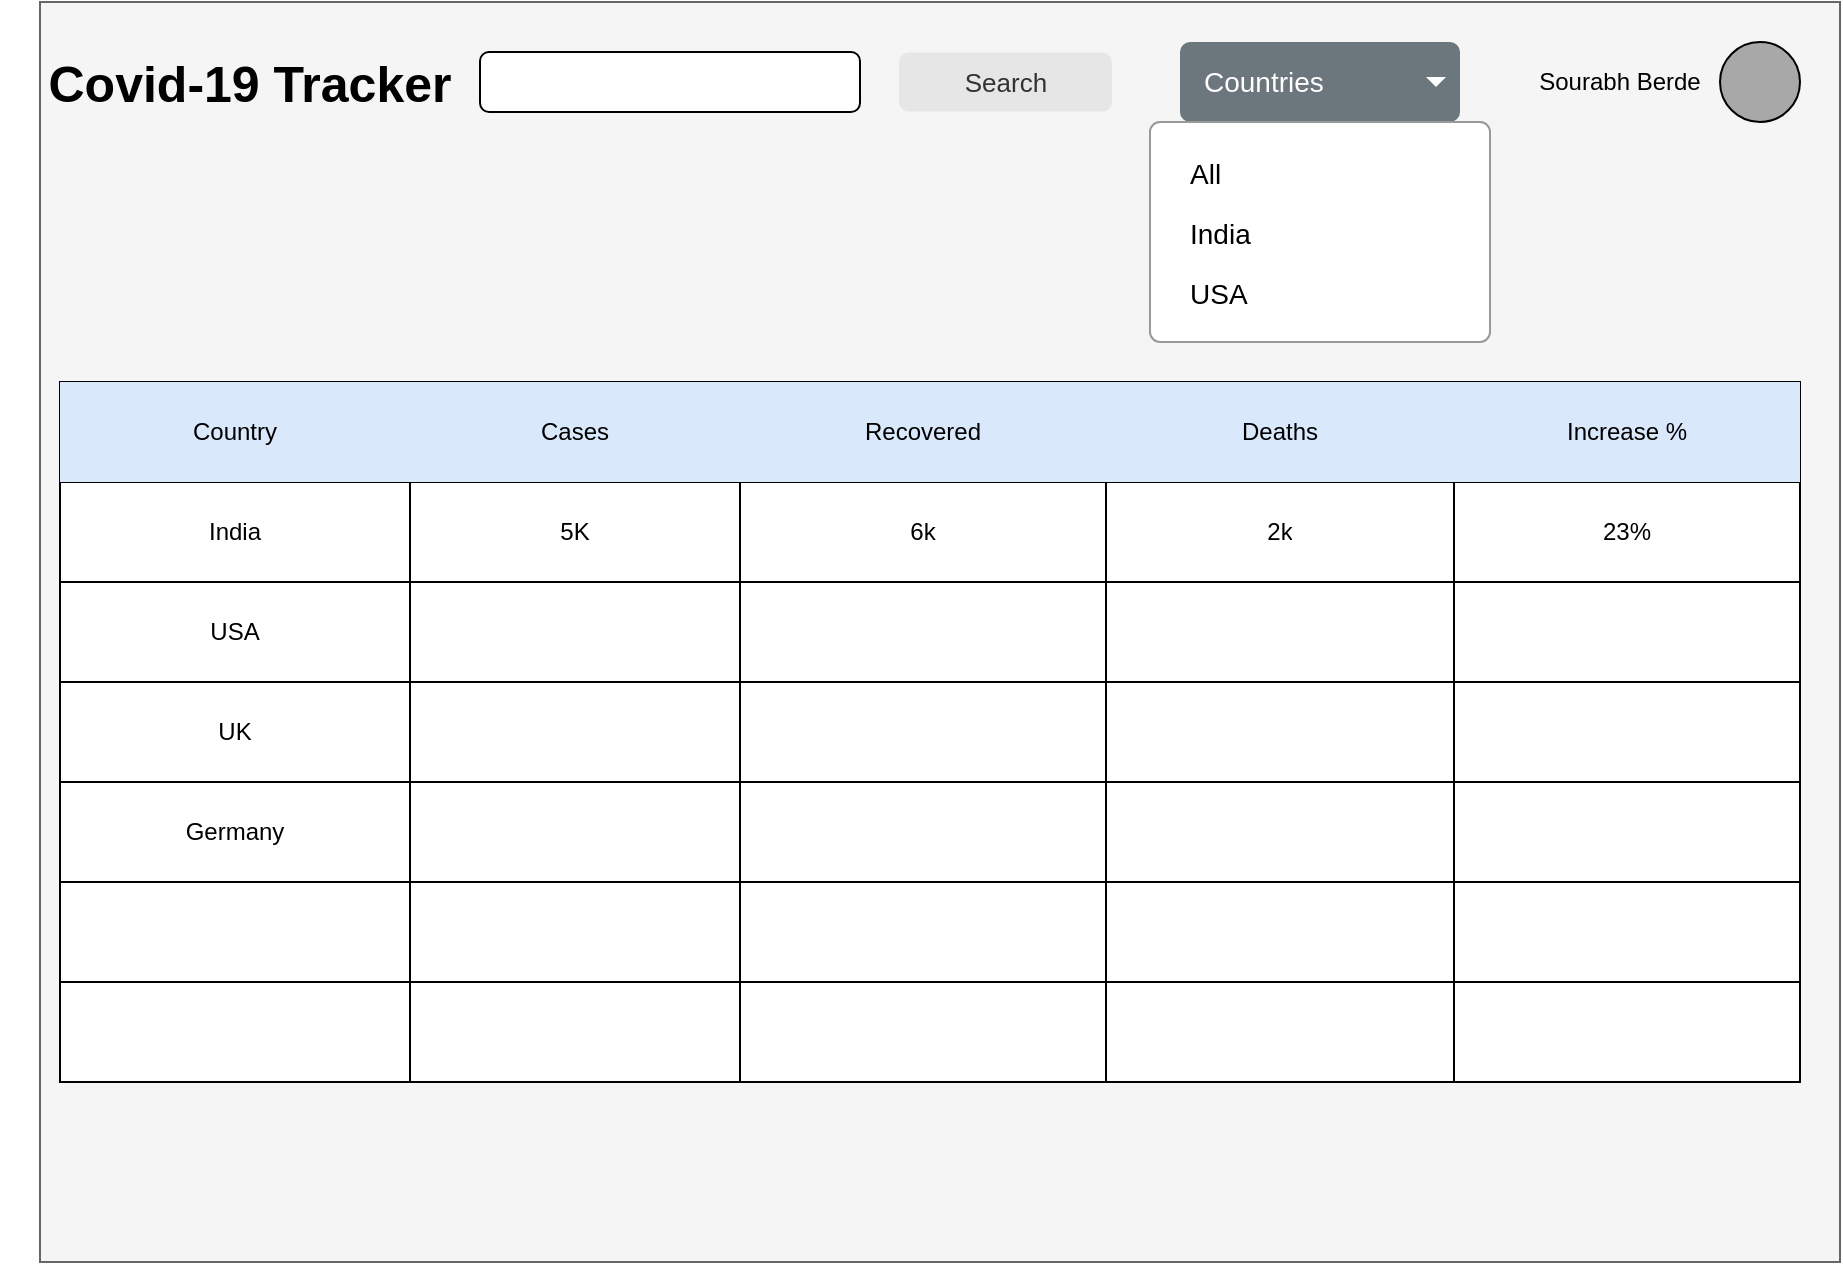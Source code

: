 <mxfile version="13.6.2" type="device" pages="3"><diagram id="V2j-hDDsA-efiLTFJ-yu" name="Dashboard"><mxGraphModel dx="946" dy="680" grid="1" gridSize="10" guides="1" tooltips="1" connect="1" arrows="1" fold="1" page="1" pageScale="1" pageWidth="1169" pageHeight="827" math="0" shadow="0"><root><mxCell id="0"/><mxCell id="1" parent="0"/><mxCell id="FG7imLgaSprFdRJNCmNO-2" value="" style="rounded=0;whiteSpace=wrap;html=1;fillColor=#f5f5f5;strokeColor=#666666;fontColor=#333333;" parent="1" vertex="1"><mxGeometry x="40" y="40" width="900" height="630" as="geometry"/></mxCell><mxCell id="FG7imLgaSprFdRJNCmNO-3" value="Covid-19 Tracker" style="text;html=1;strokeColor=none;fillColor=none;align=center;verticalAlign=middle;whiteSpace=wrap;rounded=0;fontSize=25;fontStyle=1" parent="1" vertex="1"><mxGeometry x="20" y="50" width="250" height="60" as="geometry"/></mxCell><mxCell id="FG7imLgaSprFdRJNCmNO-4" value="" style="rounded=1;whiteSpace=wrap;html=1;fontSize=25;" parent="1" vertex="1"><mxGeometry x="260" y="65" width="190" height="30" as="geometry"/></mxCell><mxCell id="FG7imLgaSprFdRJNCmNO-5" value="Search" style="rounded=1;html=1;shadow=0;dashed=0;whiteSpace=wrap;fontSize=13;fillColor=#E6E6E6;align=center;strokeColor=#E6E6E6;fontColor=#333333;" parent="1" vertex="1"><mxGeometry x="470" y="65.78" width="105.5" height="28.44" as="geometry"/></mxCell><mxCell id="FG7imLgaSprFdRJNCmNO-8" value="Countries" style="html=1;shadow=0;dashed=0;shape=mxgraph.bootstrap.rrect;rSize=5;strokeColor=none;strokeWidth=1;fillColor=#6C767D;fontColor=#ffffff;whiteSpace=wrap;align=left;verticalAlign=middle;fontStyle=0;fontSize=14;spacingLeft=10;" parent="1" vertex="1"><mxGeometry x="610" y="60" width="140" height="40" as="geometry"/></mxCell><mxCell id="FG7imLgaSprFdRJNCmNO-9" value="" style="shape=triangle;direction=south;fillColor=#ffffff;strokeColor=none;perimeter=none;" parent="FG7imLgaSprFdRJNCmNO-8" vertex="1"><mxGeometry x="1" y="0.5" width="10" height="5" relative="1" as="geometry"><mxPoint x="-17" y="-2.5" as="offset"/></mxGeometry></mxCell><mxCell id="FG7imLgaSprFdRJNCmNO-10" value="" style="html=1;shadow=0;dashed=0;shape=mxgraph.bootstrap.rrect;rSize=5;fillColor=#ffffff;strokeColor=#999999;fontSize=13;" parent="1" vertex="1"><mxGeometry x="595" y="100" width="170" height="110" as="geometry"/></mxCell><mxCell id="FG7imLgaSprFdRJNCmNO-11" value="All" style="fillColor=none;strokeColor=none;align=left;spacing=20;fontSize=14;" parent="FG7imLgaSprFdRJNCmNO-10" vertex="1"><mxGeometry width="170" height="30" relative="1" as="geometry"><mxPoint y="10" as="offset"/></mxGeometry></mxCell><mxCell id="FG7imLgaSprFdRJNCmNO-12" value="India" style="fillColor=none;strokeColor=none;align=left;spacing=20;fontSize=14;" parent="FG7imLgaSprFdRJNCmNO-10" vertex="1"><mxGeometry width="170" height="30" relative="1" as="geometry"><mxPoint y="40" as="offset"/></mxGeometry></mxCell><mxCell id="FG7imLgaSprFdRJNCmNO-13" value="USA" style="fillColor=none;strokeColor=none;align=left;spacing=20;fontSize=14;" parent="FG7imLgaSprFdRJNCmNO-10" vertex="1"><mxGeometry width="170" height="30" relative="1" as="geometry"><mxPoint y="70" as="offset"/></mxGeometry></mxCell><mxCell id="FG7imLgaSprFdRJNCmNO-27" value="" style="shape=table;html=1;whiteSpace=wrap;startSize=0;container=1;collapsible=0;childLayout=tableLayout;" parent="1" vertex="1"><mxGeometry x="50" y="230" width="870" height="350" as="geometry"/></mxCell><mxCell id="FG7imLgaSprFdRJNCmNO-28" value="" style="shape=partialRectangle;html=1;whiteSpace=wrap;collapsible=0;dropTarget=0;pointerEvents=0;fillColor=none;top=0;left=0;bottom=0;right=0;points=[[0,0.5],[1,0.5]];portConstraint=eastwest;" parent="FG7imLgaSprFdRJNCmNO-27" vertex="1"><mxGeometry width="870" height="50" as="geometry"/></mxCell><mxCell id="FG7imLgaSprFdRJNCmNO-29" value="Country" style="shape=partialRectangle;html=1;whiteSpace=wrap;connectable=0;overflow=hidden;fillColor=#dae8fc;top=0;left=0;bottom=0;right=0;labelBackgroundColor=none;strokeColor=#6c8ebf;" parent="FG7imLgaSprFdRJNCmNO-28" vertex="1"><mxGeometry width="175" height="50" as="geometry"/></mxCell><mxCell id="FG7imLgaSprFdRJNCmNO-30" value="Cases" style="shape=partialRectangle;html=1;whiteSpace=wrap;connectable=0;overflow=hidden;fillColor=#dae8fc;top=0;left=0;bottom=0;right=0;labelBackgroundColor=none;strokeColor=#6c8ebf;" parent="FG7imLgaSprFdRJNCmNO-28" vertex="1"><mxGeometry x="175" width="165" height="50" as="geometry"/></mxCell><mxCell id="FG7imLgaSprFdRJNCmNO-31" value="Recovered" style="shape=partialRectangle;html=1;whiteSpace=wrap;connectable=0;overflow=hidden;fillColor=#dae8fc;top=0;left=0;bottom=0;right=0;labelBackgroundColor=none;strokeColor=#6c8ebf;" parent="FG7imLgaSprFdRJNCmNO-28" vertex="1"><mxGeometry x="340" width="183" height="50" as="geometry"/></mxCell><mxCell id="FG7imLgaSprFdRJNCmNO-53" value="Deaths" style="shape=partialRectangle;html=1;whiteSpace=wrap;connectable=0;overflow=hidden;fillColor=#dae8fc;top=0;left=0;bottom=0;right=0;labelBackgroundColor=none;strokeColor=#6c8ebf;" parent="FG7imLgaSprFdRJNCmNO-28" vertex="1"><mxGeometry x="523" width="174" height="50" as="geometry"/></mxCell><mxCell id="FG7imLgaSprFdRJNCmNO-32" value="Increase %" style="shape=partialRectangle;html=1;whiteSpace=wrap;connectable=0;overflow=hidden;fillColor=#dae8fc;top=0;left=0;bottom=0;right=0;labelBackgroundColor=none;strokeColor=#6c8ebf;" parent="FG7imLgaSprFdRJNCmNO-28" vertex="1"><mxGeometry x="697" width="173" height="50" as="geometry"/></mxCell><mxCell id="FG7imLgaSprFdRJNCmNO-43" style="shape=partialRectangle;html=1;whiteSpace=wrap;collapsible=0;dropTarget=0;pointerEvents=0;fillColor=none;top=0;left=0;bottom=0;right=0;points=[[0,0.5],[1,0.5]];portConstraint=eastwest;" parent="FG7imLgaSprFdRJNCmNO-27" vertex="1"><mxGeometry y="50" width="870" height="50" as="geometry"/></mxCell><mxCell id="FG7imLgaSprFdRJNCmNO-44" value="India" style="shape=partialRectangle;html=1;whiteSpace=wrap;connectable=0;overflow=hidden;fillColor=none;top=0;left=0;bottom=0;right=0;" parent="FG7imLgaSprFdRJNCmNO-43" vertex="1"><mxGeometry width="175" height="50" as="geometry"/></mxCell><mxCell id="FG7imLgaSprFdRJNCmNO-45" value="5K" style="shape=partialRectangle;html=1;whiteSpace=wrap;connectable=0;overflow=hidden;fillColor=none;top=0;left=0;bottom=0;right=0;" parent="FG7imLgaSprFdRJNCmNO-43" vertex="1"><mxGeometry x="175" width="165" height="50" as="geometry"/></mxCell><mxCell id="FG7imLgaSprFdRJNCmNO-46" value="6k" style="shape=partialRectangle;html=1;whiteSpace=wrap;connectable=0;overflow=hidden;fillColor=none;top=0;left=0;bottom=0;right=0;" parent="FG7imLgaSprFdRJNCmNO-43" vertex="1"><mxGeometry x="340" width="183" height="50" as="geometry"/></mxCell><mxCell id="FG7imLgaSprFdRJNCmNO-54" value="2k" style="shape=partialRectangle;html=1;whiteSpace=wrap;connectable=0;overflow=hidden;fillColor=none;top=0;left=0;bottom=0;right=0;" parent="FG7imLgaSprFdRJNCmNO-43" vertex="1"><mxGeometry x="523" width="174" height="50" as="geometry"/></mxCell><mxCell id="FG7imLgaSprFdRJNCmNO-47" value="23%" style="shape=partialRectangle;html=1;whiteSpace=wrap;connectable=0;overflow=hidden;fillColor=none;top=0;left=0;bottom=0;right=0;" parent="FG7imLgaSprFdRJNCmNO-43" vertex="1"><mxGeometry x="697" width="173" height="50" as="geometry"/></mxCell><mxCell id="FG7imLgaSprFdRJNCmNO-33" value="" style="shape=partialRectangle;html=1;whiteSpace=wrap;collapsible=0;dropTarget=0;pointerEvents=0;fillColor=none;top=0;left=0;bottom=0;right=0;points=[[0,0.5],[1,0.5]];portConstraint=eastwest;" parent="FG7imLgaSprFdRJNCmNO-27" vertex="1"><mxGeometry y="100" width="870" height="50" as="geometry"/></mxCell><mxCell id="FG7imLgaSprFdRJNCmNO-34" value="USA" style="shape=partialRectangle;html=1;whiteSpace=wrap;connectable=0;overflow=hidden;fillColor=none;top=0;left=0;bottom=0;right=0;" parent="FG7imLgaSprFdRJNCmNO-33" vertex="1"><mxGeometry width="175" height="50" as="geometry"/></mxCell><mxCell id="FG7imLgaSprFdRJNCmNO-35" value="" style="shape=partialRectangle;html=1;whiteSpace=wrap;connectable=0;overflow=hidden;fillColor=none;top=0;left=0;bottom=0;right=0;" parent="FG7imLgaSprFdRJNCmNO-33" vertex="1"><mxGeometry x="175" width="165" height="50" as="geometry"/></mxCell><mxCell id="FG7imLgaSprFdRJNCmNO-36" value="" style="shape=partialRectangle;html=1;whiteSpace=wrap;connectable=0;overflow=hidden;fillColor=none;top=0;left=0;bottom=0;right=0;" parent="FG7imLgaSprFdRJNCmNO-33" vertex="1"><mxGeometry x="340" width="183" height="50" as="geometry"/></mxCell><mxCell id="FG7imLgaSprFdRJNCmNO-55" style="shape=partialRectangle;html=1;whiteSpace=wrap;connectable=0;overflow=hidden;fillColor=none;top=0;left=0;bottom=0;right=0;" parent="FG7imLgaSprFdRJNCmNO-33" vertex="1"><mxGeometry x="523" width="174" height="50" as="geometry"/></mxCell><mxCell id="FG7imLgaSprFdRJNCmNO-37" value="" style="shape=partialRectangle;html=1;whiteSpace=wrap;connectable=0;overflow=hidden;fillColor=none;top=0;left=0;bottom=0;right=0;" parent="FG7imLgaSprFdRJNCmNO-33" vertex="1"><mxGeometry x="697" width="173" height="50" as="geometry"/></mxCell><mxCell id="FG7imLgaSprFdRJNCmNO-38" value="" style="shape=partialRectangle;html=1;whiteSpace=wrap;collapsible=0;dropTarget=0;pointerEvents=0;fillColor=none;top=0;left=0;bottom=0;right=0;points=[[0,0.5],[1,0.5]];portConstraint=eastwest;" parent="FG7imLgaSprFdRJNCmNO-27" vertex="1"><mxGeometry y="150" width="870" height="50" as="geometry"/></mxCell><mxCell id="FG7imLgaSprFdRJNCmNO-39" value="UK" style="shape=partialRectangle;html=1;whiteSpace=wrap;connectable=0;overflow=hidden;fillColor=none;top=0;left=0;bottom=0;right=0;" parent="FG7imLgaSprFdRJNCmNO-38" vertex="1"><mxGeometry width="175" height="50" as="geometry"/></mxCell><mxCell id="FG7imLgaSprFdRJNCmNO-40" value="" style="shape=partialRectangle;html=1;whiteSpace=wrap;connectable=0;overflow=hidden;fillColor=none;top=0;left=0;bottom=0;right=0;" parent="FG7imLgaSprFdRJNCmNO-38" vertex="1"><mxGeometry x="175" width="165" height="50" as="geometry"/></mxCell><mxCell id="FG7imLgaSprFdRJNCmNO-41" value="" style="shape=partialRectangle;html=1;whiteSpace=wrap;connectable=0;overflow=hidden;fillColor=none;top=0;left=0;bottom=0;right=0;" parent="FG7imLgaSprFdRJNCmNO-38" vertex="1"><mxGeometry x="340" width="183" height="50" as="geometry"/></mxCell><mxCell id="FG7imLgaSprFdRJNCmNO-56" style="shape=partialRectangle;html=1;whiteSpace=wrap;connectable=0;overflow=hidden;fillColor=none;top=0;left=0;bottom=0;right=0;" parent="FG7imLgaSprFdRJNCmNO-38" vertex="1"><mxGeometry x="523" width="174" height="50" as="geometry"/></mxCell><mxCell id="FG7imLgaSprFdRJNCmNO-42" value="" style="shape=partialRectangle;html=1;whiteSpace=wrap;connectable=0;overflow=hidden;fillColor=none;top=0;left=0;bottom=0;right=0;" parent="FG7imLgaSprFdRJNCmNO-38" vertex="1"><mxGeometry x="697" width="173" height="50" as="geometry"/></mxCell><mxCell id="FG7imLgaSprFdRJNCmNO-75" style="shape=partialRectangle;html=1;whiteSpace=wrap;collapsible=0;dropTarget=0;pointerEvents=0;fillColor=none;top=0;left=0;bottom=0;right=0;points=[[0,0.5],[1,0.5]];portConstraint=eastwest;" parent="FG7imLgaSprFdRJNCmNO-27" vertex="1"><mxGeometry y="200" width="870" height="50" as="geometry"/></mxCell><mxCell id="FG7imLgaSprFdRJNCmNO-76" value="Germany" style="shape=partialRectangle;html=1;whiteSpace=wrap;connectable=0;overflow=hidden;fillColor=none;top=0;left=0;bottom=0;right=0;" parent="FG7imLgaSprFdRJNCmNO-75" vertex="1"><mxGeometry width="175" height="50" as="geometry"/></mxCell><mxCell id="FG7imLgaSprFdRJNCmNO-77" style="shape=partialRectangle;html=1;whiteSpace=wrap;connectable=0;overflow=hidden;fillColor=none;top=0;left=0;bottom=0;right=0;" parent="FG7imLgaSprFdRJNCmNO-75" vertex="1"><mxGeometry x="175" width="165" height="50" as="geometry"/></mxCell><mxCell id="FG7imLgaSprFdRJNCmNO-78" style="shape=partialRectangle;html=1;whiteSpace=wrap;connectable=0;overflow=hidden;fillColor=none;top=0;left=0;bottom=0;right=0;" parent="FG7imLgaSprFdRJNCmNO-75" vertex="1"><mxGeometry x="340" width="183" height="50" as="geometry"/></mxCell><mxCell id="FG7imLgaSprFdRJNCmNO-79" style="shape=partialRectangle;html=1;whiteSpace=wrap;connectable=0;overflow=hidden;fillColor=none;top=0;left=0;bottom=0;right=0;" parent="FG7imLgaSprFdRJNCmNO-75" vertex="1"><mxGeometry x="523" width="174" height="50" as="geometry"/></mxCell><mxCell id="FG7imLgaSprFdRJNCmNO-80" style="shape=partialRectangle;html=1;whiteSpace=wrap;connectable=0;overflow=hidden;fillColor=none;top=0;left=0;bottom=0;right=0;" parent="FG7imLgaSprFdRJNCmNO-75" vertex="1"><mxGeometry x="697" width="173" height="50" as="geometry"/></mxCell><mxCell id="FG7imLgaSprFdRJNCmNO-69" style="shape=partialRectangle;html=1;whiteSpace=wrap;collapsible=0;dropTarget=0;pointerEvents=0;fillColor=none;top=0;left=0;bottom=0;right=0;points=[[0,0.5],[1,0.5]];portConstraint=eastwest;" parent="FG7imLgaSprFdRJNCmNO-27" vertex="1"><mxGeometry y="250" width="870" height="50" as="geometry"/></mxCell><mxCell id="FG7imLgaSprFdRJNCmNO-70" style="shape=partialRectangle;html=1;whiteSpace=wrap;connectable=0;overflow=hidden;fillColor=none;top=0;left=0;bottom=0;right=0;" parent="FG7imLgaSprFdRJNCmNO-69" vertex="1"><mxGeometry width="175" height="50" as="geometry"/></mxCell><mxCell id="FG7imLgaSprFdRJNCmNO-71" style="shape=partialRectangle;html=1;whiteSpace=wrap;connectable=0;overflow=hidden;fillColor=none;top=0;left=0;bottom=0;right=0;" parent="FG7imLgaSprFdRJNCmNO-69" vertex="1"><mxGeometry x="175" width="165" height="50" as="geometry"/></mxCell><mxCell id="FG7imLgaSprFdRJNCmNO-72" style="shape=partialRectangle;html=1;whiteSpace=wrap;connectable=0;overflow=hidden;fillColor=none;top=0;left=0;bottom=0;right=0;" parent="FG7imLgaSprFdRJNCmNO-69" vertex="1"><mxGeometry x="340" width="183" height="50" as="geometry"/></mxCell><mxCell id="FG7imLgaSprFdRJNCmNO-73" style="shape=partialRectangle;html=1;whiteSpace=wrap;connectable=0;overflow=hidden;fillColor=none;top=0;left=0;bottom=0;right=0;" parent="FG7imLgaSprFdRJNCmNO-69" vertex="1"><mxGeometry x="523" width="174" height="50" as="geometry"/></mxCell><mxCell id="FG7imLgaSprFdRJNCmNO-74" style="shape=partialRectangle;html=1;whiteSpace=wrap;connectable=0;overflow=hidden;fillColor=none;top=0;left=0;bottom=0;right=0;" parent="FG7imLgaSprFdRJNCmNO-69" vertex="1"><mxGeometry x="697" width="173" height="50" as="geometry"/></mxCell><mxCell id="FG7imLgaSprFdRJNCmNO-63" style="shape=partialRectangle;html=1;whiteSpace=wrap;collapsible=0;dropTarget=0;pointerEvents=0;fillColor=none;top=0;left=0;bottom=0;right=0;points=[[0,0.5],[1,0.5]];portConstraint=eastwest;" parent="FG7imLgaSprFdRJNCmNO-27" vertex="1"><mxGeometry y="300" width="870" height="50" as="geometry"/></mxCell><mxCell id="FG7imLgaSprFdRJNCmNO-64" style="shape=partialRectangle;html=1;whiteSpace=wrap;connectable=0;overflow=hidden;fillColor=none;top=0;left=0;bottom=0;right=0;" parent="FG7imLgaSprFdRJNCmNO-63" vertex="1"><mxGeometry width="175" height="50" as="geometry"/></mxCell><mxCell id="FG7imLgaSprFdRJNCmNO-65" style="shape=partialRectangle;html=1;whiteSpace=wrap;connectable=0;overflow=hidden;fillColor=none;top=0;left=0;bottom=0;right=0;" parent="FG7imLgaSprFdRJNCmNO-63" vertex="1"><mxGeometry x="175" width="165" height="50" as="geometry"/></mxCell><mxCell id="FG7imLgaSprFdRJNCmNO-66" style="shape=partialRectangle;html=1;whiteSpace=wrap;connectable=0;overflow=hidden;fillColor=none;top=0;left=0;bottom=0;right=0;" parent="FG7imLgaSprFdRJNCmNO-63" vertex="1"><mxGeometry x="340" width="183" height="50" as="geometry"/></mxCell><mxCell id="FG7imLgaSprFdRJNCmNO-67" style="shape=partialRectangle;html=1;whiteSpace=wrap;connectable=0;overflow=hidden;fillColor=none;top=0;left=0;bottom=0;right=0;" parent="FG7imLgaSprFdRJNCmNO-63" vertex="1"><mxGeometry x="523" width="174" height="50" as="geometry"/></mxCell><mxCell id="FG7imLgaSprFdRJNCmNO-68" style="shape=partialRectangle;html=1;whiteSpace=wrap;connectable=0;overflow=hidden;fillColor=none;top=0;left=0;bottom=0;right=0;" parent="FG7imLgaSprFdRJNCmNO-63" vertex="1"><mxGeometry x="697" width="173" height="50" as="geometry"/></mxCell><mxCell id="qT-JsQyFHkzE1gPvRtC5-2" value="" style="ellipse;whiteSpace=wrap;html=1;aspect=fixed;fillColor=#A8A8A8;" vertex="1" parent="1"><mxGeometry x="880" y="60" width="40" height="40" as="geometry"/></mxCell><mxCell id="qT-JsQyFHkzE1gPvRtC5-4" value="Sourabh Berde" style="text;html=1;strokeColor=none;fillColor=none;align=center;verticalAlign=middle;whiteSpace=wrap;rounded=0;" vertex="1" parent="1"><mxGeometry x="780" y="70" width="100" height="20" as="geometry"/></mxCell></root></mxGraphModel></diagram><diagram id="aZ-JEsCG3OR8fZxgXKMv" name="Dashboard-Country"><mxGraphModel dx="946" dy="680" grid="1" gridSize="10" guides="1" tooltips="1" connect="1" arrows="1" fold="1" page="1" pageScale="1" pageWidth="1169" pageHeight="827" math="0" shadow="0"><root><mxCell id="E0ayKGlPJ276QEb8jj1X-0"/><mxCell id="E0ayKGlPJ276QEb8jj1X-1" parent="E0ayKGlPJ276QEb8jj1X-0"/><mxCell id="E0ayKGlPJ276QEb8jj1X-2" value="" style="rounded=0;whiteSpace=wrap;html=1;fillColor=#f5f5f5;strokeColor=#666666;fontColor=#333333;" vertex="1" parent="E0ayKGlPJ276QEb8jj1X-1"><mxGeometry x="40" y="40" width="900" height="630" as="geometry"/></mxCell><mxCell id="E0ayKGlPJ276QEb8jj1X-3" value="Covid-19 Tracker" style="text;html=1;strokeColor=none;fillColor=none;align=center;verticalAlign=middle;whiteSpace=wrap;rounded=0;fontSize=25;fontStyle=1" vertex="1" parent="E0ayKGlPJ276QEb8jj1X-1"><mxGeometry x="20" y="50" width="250" height="60" as="geometry"/></mxCell><mxCell id="E0ayKGlPJ276QEb8jj1X-4" value="" style="rounded=1;whiteSpace=wrap;html=1;fontSize=25;" vertex="1" parent="E0ayKGlPJ276QEb8jj1X-1"><mxGeometry x="260" y="65" width="380" height="30" as="geometry"/></mxCell><mxCell id="E0ayKGlPJ276QEb8jj1X-5" value="Search" style="rounded=1;html=1;shadow=0;dashed=0;whiteSpace=wrap;fontSize=13;fillColor=#E6E6E6;align=center;strokeColor=#E6E6E6;fontColor=#333333;" vertex="1" parent="E0ayKGlPJ276QEb8jj1X-1"><mxGeometry x="650" y="65.78" width="105.5" height="28.44" as="geometry"/></mxCell><mxCell id="E0ayKGlPJ276QEb8jj1X-6" value="India" style="html=1;shadow=0;dashed=0;shape=mxgraph.bootstrap.rrect;rSize=5;strokeColor=none;strokeWidth=1;fillColor=#6C767D;fontColor=#ffffff;whiteSpace=wrap;align=left;verticalAlign=middle;fontStyle=0;fontSize=14;spacingLeft=10;" vertex="1" parent="E0ayKGlPJ276QEb8jj1X-1"><mxGeometry x="780" y="60" width="140" height="40" as="geometry"/></mxCell><mxCell id="E0ayKGlPJ276QEb8jj1X-7" value="" style="shape=triangle;direction=south;fillColor=#ffffff;strokeColor=none;perimeter=none;" vertex="1" parent="E0ayKGlPJ276QEb8jj1X-6"><mxGeometry x="1" y="0.5" width="10" height="5" relative="1" as="geometry"><mxPoint x="-17" y="-2.5" as="offset"/></mxGeometry></mxCell><mxCell id="E0ayKGlPJ276QEb8jj1X-12" value="" style="shape=table;html=1;whiteSpace=wrap;startSize=0;container=1;collapsible=0;childLayout=tableLayout;" vertex="1" parent="E0ayKGlPJ276QEb8jj1X-1"><mxGeometry x="50" y="230" width="870" height="350" as="geometry"/></mxCell><mxCell id="E0ayKGlPJ276QEb8jj1X-13" value="" style="shape=partialRectangle;html=1;whiteSpace=wrap;collapsible=0;dropTarget=0;pointerEvents=0;fillColor=none;top=0;left=0;bottom=0;right=0;points=[[0,0.5],[1,0.5]];portConstraint=eastwest;" vertex="1" parent="E0ayKGlPJ276QEb8jj1X-12"><mxGeometry width="870" height="50" as="geometry"/></mxCell><mxCell id="E0ayKGlPJ276QEb8jj1X-14" value="Country" style="shape=partialRectangle;html=1;whiteSpace=wrap;connectable=0;overflow=hidden;fillColor=#dae8fc;top=0;left=0;bottom=0;right=0;labelBackgroundColor=none;strokeColor=#6c8ebf;" vertex="1" parent="E0ayKGlPJ276QEb8jj1X-13"><mxGeometry width="175" height="50" as="geometry"/></mxCell><mxCell id="E0ayKGlPJ276QEb8jj1X-15" value="Cases" style="shape=partialRectangle;html=1;whiteSpace=wrap;connectable=0;overflow=hidden;fillColor=#dae8fc;top=0;left=0;bottom=0;right=0;labelBackgroundColor=none;strokeColor=#6c8ebf;" vertex="1" parent="E0ayKGlPJ276QEb8jj1X-13"><mxGeometry x="175" width="165" height="50" as="geometry"/></mxCell><mxCell id="E0ayKGlPJ276QEb8jj1X-16" value="Recovered" style="shape=partialRectangle;html=1;whiteSpace=wrap;connectable=0;overflow=hidden;fillColor=#dae8fc;top=0;left=0;bottom=0;right=0;labelBackgroundColor=none;strokeColor=#6c8ebf;" vertex="1" parent="E0ayKGlPJ276QEb8jj1X-13"><mxGeometry x="340" width="183" height="50" as="geometry"/></mxCell><mxCell id="E0ayKGlPJ276QEb8jj1X-17" value="Deaths" style="shape=partialRectangle;html=1;whiteSpace=wrap;connectable=0;overflow=hidden;fillColor=#dae8fc;top=0;left=0;bottom=0;right=0;labelBackgroundColor=none;strokeColor=#6c8ebf;" vertex="1" parent="E0ayKGlPJ276QEb8jj1X-13"><mxGeometry x="523" width="174" height="50" as="geometry"/></mxCell><mxCell id="E0ayKGlPJ276QEb8jj1X-18" value="Daily Increase %" style="shape=partialRectangle;html=1;whiteSpace=wrap;connectable=0;overflow=hidden;fillColor=#dae8fc;top=0;left=0;bottom=0;right=0;labelBackgroundColor=none;strokeColor=#6c8ebf;" vertex="1" parent="E0ayKGlPJ276QEb8jj1X-13"><mxGeometry x="697" width="173" height="50" as="geometry"/></mxCell><mxCell id="E0ayKGlPJ276QEb8jj1X-19" style="shape=partialRectangle;html=1;whiteSpace=wrap;collapsible=0;dropTarget=0;pointerEvents=0;fillColor=none;top=0;left=0;bottom=0;right=0;points=[[0,0.5],[1,0.5]];portConstraint=eastwest;" vertex="1" parent="E0ayKGlPJ276QEb8jj1X-12"><mxGeometry y="50" width="870" height="50" as="geometry"/></mxCell><mxCell id="E0ayKGlPJ276QEb8jj1X-20" value="India" style="shape=partialRectangle;html=1;whiteSpace=wrap;connectable=0;overflow=hidden;fillColor=#e1d5e7;top=0;left=0;bottom=0;right=0;strokeColor=#9673a6;" vertex="1" parent="E0ayKGlPJ276QEb8jj1X-19"><mxGeometry width="175" height="50" as="geometry"/></mxCell><mxCell id="E0ayKGlPJ276QEb8jj1X-21" value="5K" style="shape=partialRectangle;html=1;whiteSpace=wrap;connectable=0;overflow=hidden;fillColor=#e1d5e7;top=0;left=0;bottom=0;right=0;strokeColor=#9673a6;" vertex="1" parent="E0ayKGlPJ276QEb8jj1X-19"><mxGeometry x="175" width="165" height="50" as="geometry"/></mxCell><mxCell id="E0ayKGlPJ276QEb8jj1X-22" value="6k" style="shape=partialRectangle;html=1;whiteSpace=wrap;connectable=0;overflow=hidden;fillColor=#e1d5e7;top=0;left=0;bottom=0;right=0;strokeColor=#9673a6;" vertex="1" parent="E0ayKGlPJ276QEb8jj1X-19"><mxGeometry x="340" width="183" height="50" as="geometry"/></mxCell><mxCell id="E0ayKGlPJ276QEb8jj1X-23" value="2k" style="shape=partialRectangle;html=1;whiteSpace=wrap;connectable=0;overflow=hidden;fillColor=#e1d5e7;top=0;left=0;bottom=0;right=0;strokeColor=#9673a6;" vertex="1" parent="E0ayKGlPJ276QEb8jj1X-19"><mxGeometry x="523" width="174" height="50" as="geometry"/></mxCell><mxCell id="E0ayKGlPJ276QEb8jj1X-24" value="23%" style="shape=partialRectangle;html=1;whiteSpace=wrap;connectable=0;overflow=hidden;fillColor=#e1d5e7;top=0;left=0;bottom=0;right=0;strokeColor=#9673a6;" vertex="1" parent="E0ayKGlPJ276QEb8jj1X-19"><mxGeometry x="697" width="173" height="50" as="geometry"/></mxCell><mxCell id="E0ayKGlPJ276QEb8jj1X-25" value="" style="shape=partialRectangle;html=1;whiteSpace=wrap;collapsible=0;dropTarget=0;pointerEvents=0;fillColor=none;top=0;left=0;bottom=0;right=0;points=[[0,0.5],[1,0.5]];portConstraint=eastwest;" vertex="1" parent="E0ayKGlPJ276QEb8jj1X-12"><mxGeometry y="100" width="870" height="50" as="geometry"/></mxCell><mxCell id="E0ayKGlPJ276QEb8jj1X-26" value="Maharashtra" style="shape=partialRectangle;html=1;whiteSpace=wrap;connectable=0;overflow=hidden;fillColor=none;top=0;left=0;bottom=0;right=0;" vertex="1" parent="E0ayKGlPJ276QEb8jj1X-25"><mxGeometry width="175" height="50" as="geometry"/></mxCell><mxCell id="E0ayKGlPJ276QEb8jj1X-27" value="2k" style="shape=partialRectangle;html=1;whiteSpace=wrap;connectable=0;overflow=hidden;fillColor=none;top=0;left=0;bottom=0;right=0;" vertex="1" parent="E0ayKGlPJ276QEb8jj1X-25"><mxGeometry x="175" width="165" height="50" as="geometry"/></mxCell><mxCell id="E0ayKGlPJ276QEb8jj1X-28" value="4k" style="shape=partialRectangle;html=1;whiteSpace=wrap;connectable=0;overflow=hidden;fillColor=none;top=0;left=0;bottom=0;right=0;" vertex="1" parent="E0ayKGlPJ276QEb8jj1X-25"><mxGeometry x="340" width="183" height="50" as="geometry"/></mxCell><mxCell id="E0ayKGlPJ276QEb8jj1X-29" value="700" style="shape=partialRectangle;html=1;whiteSpace=wrap;connectable=0;overflow=hidden;fillColor=none;top=0;left=0;bottom=0;right=0;" vertex="1" parent="E0ayKGlPJ276QEb8jj1X-25"><mxGeometry x="523" width="174" height="50" as="geometry"/></mxCell><mxCell id="E0ayKGlPJ276QEb8jj1X-30" value="55%" style="shape=partialRectangle;html=1;whiteSpace=wrap;connectable=0;overflow=hidden;fillColor=none;top=0;left=0;bottom=0;right=0;" vertex="1" parent="E0ayKGlPJ276QEb8jj1X-25"><mxGeometry x="697" width="173" height="50" as="geometry"/></mxCell><mxCell id="E0ayKGlPJ276QEb8jj1X-31" value="" style="shape=partialRectangle;html=1;whiteSpace=wrap;collapsible=0;dropTarget=0;pointerEvents=0;fillColor=none;top=0;left=0;bottom=0;right=0;points=[[0,0.5],[1,0.5]];portConstraint=eastwest;" vertex="1" parent="E0ayKGlPJ276QEb8jj1X-12"><mxGeometry y="150" width="870" height="50" as="geometry"/></mxCell><mxCell id="E0ayKGlPJ276QEb8jj1X-32" value="Chennai" style="shape=partialRectangle;html=1;whiteSpace=wrap;connectable=0;overflow=hidden;fillColor=none;top=0;left=0;bottom=0;right=0;" vertex="1" parent="E0ayKGlPJ276QEb8jj1X-31"><mxGeometry width="175" height="50" as="geometry"/></mxCell><mxCell id="E0ayKGlPJ276QEb8jj1X-33" value="100" style="shape=partialRectangle;html=1;whiteSpace=wrap;connectable=0;overflow=hidden;fillColor=none;top=0;left=0;bottom=0;right=0;" vertex="1" parent="E0ayKGlPJ276QEb8jj1X-31"><mxGeometry x="175" width="165" height="50" as="geometry"/></mxCell><mxCell id="E0ayKGlPJ276QEb8jj1X-34" value="30" style="shape=partialRectangle;html=1;whiteSpace=wrap;connectable=0;overflow=hidden;fillColor=none;top=0;left=0;bottom=0;right=0;" vertex="1" parent="E0ayKGlPJ276QEb8jj1X-31"><mxGeometry x="340" width="183" height="50" as="geometry"/></mxCell><mxCell id="E0ayKGlPJ276QEb8jj1X-35" value="10" style="shape=partialRectangle;html=1;whiteSpace=wrap;connectable=0;overflow=hidden;fillColor=none;top=0;left=0;bottom=0;right=0;" vertex="1" parent="E0ayKGlPJ276QEb8jj1X-31"><mxGeometry x="523" width="174" height="50" as="geometry"/></mxCell><mxCell id="E0ayKGlPJ276QEb8jj1X-36" value="20%" style="shape=partialRectangle;html=1;whiteSpace=wrap;connectable=0;overflow=hidden;fillColor=none;top=0;left=0;bottom=0;right=0;" vertex="1" parent="E0ayKGlPJ276QEb8jj1X-31"><mxGeometry x="697" width="173" height="50" as="geometry"/></mxCell><mxCell id="E0ayKGlPJ276QEb8jj1X-37" style="shape=partialRectangle;html=1;whiteSpace=wrap;collapsible=0;dropTarget=0;pointerEvents=0;fillColor=none;top=0;left=0;bottom=0;right=0;points=[[0,0.5],[1,0.5]];portConstraint=eastwest;" vertex="1" parent="E0ayKGlPJ276QEb8jj1X-12"><mxGeometry y="200" width="870" height="50" as="geometry"/></mxCell><mxCell id="E0ayKGlPJ276QEb8jj1X-38" value="Gujrat" style="shape=partialRectangle;html=1;whiteSpace=wrap;connectable=0;overflow=hidden;fillColor=none;top=0;left=0;bottom=0;right=0;" vertex="1" parent="E0ayKGlPJ276QEb8jj1X-37"><mxGeometry width="175" height="50" as="geometry"/></mxCell><mxCell id="E0ayKGlPJ276QEb8jj1X-39" value="500" style="shape=partialRectangle;html=1;whiteSpace=wrap;connectable=0;overflow=hidden;fillColor=none;top=0;left=0;bottom=0;right=0;" vertex="1" parent="E0ayKGlPJ276QEb8jj1X-37"><mxGeometry x="175" width="165" height="50" as="geometry"/></mxCell><mxCell id="E0ayKGlPJ276QEb8jj1X-40" value="200" style="shape=partialRectangle;html=1;whiteSpace=wrap;connectable=0;overflow=hidden;fillColor=none;top=0;left=0;bottom=0;right=0;" vertex="1" parent="E0ayKGlPJ276QEb8jj1X-37"><mxGeometry x="340" width="183" height="50" as="geometry"/></mxCell><mxCell id="E0ayKGlPJ276QEb8jj1X-41" value="100" style="shape=partialRectangle;html=1;whiteSpace=wrap;connectable=0;overflow=hidden;fillColor=none;top=0;left=0;bottom=0;right=0;" vertex="1" parent="E0ayKGlPJ276QEb8jj1X-37"><mxGeometry x="523" width="174" height="50" as="geometry"/></mxCell><mxCell id="E0ayKGlPJ276QEb8jj1X-42" value="30%" style="shape=partialRectangle;html=1;whiteSpace=wrap;connectable=0;overflow=hidden;fillColor=none;top=0;left=0;bottom=0;right=0;" vertex="1" parent="E0ayKGlPJ276QEb8jj1X-37"><mxGeometry x="697" width="173" height="50" as="geometry"/></mxCell><mxCell id="E0ayKGlPJ276QEb8jj1X-43" style="shape=partialRectangle;html=1;whiteSpace=wrap;collapsible=0;dropTarget=0;pointerEvents=0;fillColor=none;top=0;left=0;bottom=0;right=0;points=[[0,0.5],[1,0.5]];portConstraint=eastwest;" vertex="1" parent="E0ayKGlPJ276QEb8jj1X-12"><mxGeometry y="250" width="870" height="50" as="geometry"/></mxCell><mxCell id="E0ayKGlPJ276QEb8jj1X-44" value="J&amp;amp;K" style="shape=partialRectangle;html=1;whiteSpace=wrap;connectable=0;overflow=hidden;fillColor=none;top=0;left=0;bottom=0;right=0;" vertex="1" parent="E0ayKGlPJ276QEb8jj1X-43"><mxGeometry width="175" height="50" as="geometry"/></mxCell><mxCell id="E0ayKGlPJ276QEb8jj1X-45" value="3.7k" style="shape=partialRectangle;html=1;whiteSpace=wrap;connectable=0;overflow=hidden;fillColor=none;top=0;left=0;bottom=0;right=0;" vertex="1" parent="E0ayKGlPJ276QEb8jj1X-43"><mxGeometry x="175" width="165" height="50" as="geometry"/></mxCell><mxCell id="E0ayKGlPJ276QEb8jj1X-46" value="2.7k" style="shape=partialRectangle;html=1;whiteSpace=wrap;connectable=0;overflow=hidden;fillColor=none;top=0;left=0;bottom=0;right=0;" vertex="1" parent="E0ayKGlPJ276QEb8jj1X-43"><mxGeometry x="340" width="183" height="50" as="geometry"/></mxCell><mxCell id="E0ayKGlPJ276QEb8jj1X-47" value="1.1k" style="shape=partialRectangle;html=1;whiteSpace=wrap;connectable=0;overflow=hidden;fillColor=none;top=0;left=0;bottom=0;right=0;" vertex="1" parent="E0ayKGlPJ276QEb8jj1X-43"><mxGeometry x="523" width="174" height="50" as="geometry"/></mxCell><mxCell id="E0ayKGlPJ276QEb8jj1X-48" value="10%" style="shape=partialRectangle;html=1;whiteSpace=wrap;connectable=0;overflow=hidden;fillColor=none;top=0;left=0;bottom=0;right=0;" vertex="1" parent="E0ayKGlPJ276QEb8jj1X-43"><mxGeometry x="697" width="173" height="50" as="geometry"/></mxCell><mxCell id="E0ayKGlPJ276QEb8jj1X-49" style="shape=partialRectangle;html=1;whiteSpace=wrap;collapsible=0;dropTarget=0;pointerEvents=0;fillColor=none;top=0;left=0;bottom=0;right=0;points=[[0,0.5],[1,0.5]];portConstraint=eastwest;" vertex="1" parent="E0ayKGlPJ276QEb8jj1X-12"><mxGeometry y="300" width="870" height="50" as="geometry"/></mxCell><mxCell id="E0ayKGlPJ276QEb8jj1X-50" style="shape=partialRectangle;html=1;whiteSpace=wrap;connectable=0;overflow=hidden;fillColor=none;top=0;left=0;bottom=0;right=0;" vertex="1" parent="E0ayKGlPJ276QEb8jj1X-49"><mxGeometry width="175" height="50" as="geometry"/></mxCell><mxCell id="E0ayKGlPJ276QEb8jj1X-51" style="shape=partialRectangle;html=1;whiteSpace=wrap;connectable=0;overflow=hidden;fillColor=none;top=0;left=0;bottom=0;right=0;" vertex="1" parent="E0ayKGlPJ276QEb8jj1X-49"><mxGeometry x="175" width="165" height="50" as="geometry"/></mxCell><mxCell id="E0ayKGlPJ276QEb8jj1X-52" style="shape=partialRectangle;html=1;whiteSpace=wrap;connectable=0;overflow=hidden;fillColor=none;top=0;left=0;bottom=0;right=0;" vertex="1" parent="E0ayKGlPJ276QEb8jj1X-49"><mxGeometry x="340" width="183" height="50" as="geometry"/></mxCell><mxCell id="E0ayKGlPJ276QEb8jj1X-53" style="shape=partialRectangle;html=1;whiteSpace=wrap;connectable=0;overflow=hidden;fillColor=none;top=0;left=0;bottom=0;right=0;" vertex="1" parent="E0ayKGlPJ276QEb8jj1X-49"><mxGeometry x="523" width="174" height="50" as="geometry"/></mxCell><mxCell id="E0ayKGlPJ276QEb8jj1X-54" style="shape=partialRectangle;html=1;whiteSpace=wrap;connectable=0;overflow=hidden;fillColor=none;top=0;left=0;bottom=0;right=0;" vertex="1" parent="E0ayKGlPJ276QEb8jj1X-49"><mxGeometry x="697" width="173" height="50" as="geometry"/></mxCell></root></mxGraphModel></diagram><diagram id="hW-v1huOsxQ64hXP7k2g" name="Page-3"><mxGraphModel dx="1113" dy="800" grid="1" gridSize="10" guides="1" tooltips="1" connect="1" arrows="1" fold="1" page="1" pageScale="1" pageWidth="1169" pageHeight="827" math="0" shadow="0"><root><mxCell id="T6_r6hJGqF9IvZZoLqt0-0"/><mxCell id="T6_r6hJGqF9IvZZoLqt0-1" parent="T6_r6hJGqF9IvZZoLqt0-0"/><mxCell id="l8Jy5AccdrAgmronidaI-0" value="" style="rounded=0;whiteSpace=wrap;html=1;fillColor=#f5f5f5;strokeColor=#666666;fontColor=#333333;" vertex="1" parent="T6_r6hJGqF9IvZZoLqt0-1"><mxGeometry x="40" y="40" width="900" height="630" as="geometry"/></mxCell><mxCell id="l8Jy5AccdrAgmronidaI-1" value="Covid-19 Tracker" style="text;html=1;strokeColor=none;fillColor=none;align=center;verticalAlign=middle;whiteSpace=wrap;rounded=0;fontSize=25;fontStyle=1" vertex="1" parent="T6_r6hJGqF9IvZZoLqt0-1"><mxGeometry x="40" y="40" width="250" height="60" as="geometry"/></mxCell><mxCell id="l8Jy5AccdrAgmronidaI-49" value="First Name" style="text;html=1;strokeColor=none;fillColor=none;align=center;verticalAlign=middle;whiteSpace=wrap;rounded=0;fontSize=20;" vertex="1" parent="T6_r6hJGqF9IvZZoLqt0-1"><mxGeometry x="100" y="150" width="110" height="20" as="geometry"/></mxCell><mxCell id="l8Jy5AccdrAgmronidaI-50" value="Last Name" style="text;html=1;strokeColor=none;fillColor=none;align=center;verticalAlign=middle;whiteSpace=wrap;rounded=0;fontSize=20;" vertex="1" parent="T6_r6hJGqF9IvZZoLqt0-1"><mxGeometry x="77.5" y="210" width="150" height="20" as="geometry"/></mxCell><mxCell id="l8Jy5AccdrAgmronidaI-52" value="Phone Number" style="text;html=1;strokeColor=none;fillColor=none;align=center;verticalAlign=middle;whiteSpace=wrap;rounded=0;fontSize=20;" vertex="1" parent="T6_r6hJGqF9IvZZoLqt0-1"><mxGeometry x="90" y="290" width="165" height="20" as="geometry"/></mxCell><mxCell id="l8Jy5AccdrAgmronidaI-54" style="edgeStyle=orthogonalEdgeStyle;rounded=0;orthogonalLoop=1;jettySize=auto;html=1;exitX=0.5;exitY=1;exitDx=0;exitDy=0;" edge="1" parent="T6_r6hJGqF9IvZZoLqt0-1" source="l8Jy5AccdrAgmronidaI-52" target="l8Jy5AccdrAgmronidaI-52"><mxGeometry relative="1" as="geometry"/></mxCell><mxCell id="l8Jy5AccdrAgmronidaI-55" value="Address" style="text;html=1;strokeColor=none;fillColor=none;align=center;verticalAlign=middle;whiteSpace=wrap;rounded=0;fontSize=20;" vertex="1" parent="T6_r6hJGqF9IvZZoLqt0-1"><mxGeometry x="110" y="360" width="60" height="20" as="geometry"/></mxCell><mxCell id="l8Jy5AccdrAgmronidaI-60" value="" style="rounded=1;whiteSpace=wrap;html=1;fontSize=20;fillColor=#FFFFFF;" vertex="1" parent="T6_r6hJGqF9IvZZoLqt0-1"><mxGeometry x="350" y="140" width="382" height="40" as="geometry"/></mxCell><mxCell id="l8Jy5AccdrAgmronidaI-61" value="" style="rounded=1;whiteSpace=wrap;html=1;fontSize=20;fillColor=#FFFFFF;" vertex="1" parent="T6_r6hJGqF9IvZZoLqt0-1"><mxGeometry x="350" y="200" width="382" height="40" as="geometry"/></mxCell><mxCell id="l8Jy5AccdrAgmronidaI-62" value="" style="rounded=1;whiteSpace=wrap;html=1;fontSize=20;fillColor=#FFFFFF;" vertex="1" parent="T6_r6hJGqF9IvZZoLqt0-1"><mxGeometry x="350" y="270" width="382" height="40" as="geometry"/></mxCell><mxCell id="l8Jy5AccdrAgmronidaI-63" value="" style="rounded=1;whiteSpace=wrap;html=1;fontSize=20;fillColor=#FFFFFF;" vertex="1" parent="T6_r6hJGqF9IvZZoLqt0-1"><mxGeometry x="350" y="334" width="382" height="80" as="geometry"/></mxCell><mxCell id="l8Jy5AccdrAgmronidaI-64" value="Aadhar Card number" style="text;html=1;strokeColor=none;fillColor=none;align=center;verticalAlign=middle;whiteSpace=wrap;rounded=0;fontSize=20;" vertex="1" parent="T6_r6hJGqF9IvZZoLqt0-1"><mxGeometry x="80" y="460" width="227.5" height="20" as="geometry"/></mxCell><mxCell id="l8Jy5AccdrAgmronidaI-65" value="" style="rounded=1;whiteSpace=wrap;html=1;fontSize=20;fillColor=#FFFFFF;" vertex="1" parent="T6_r6hJGqF9IvZZoLqt0-1"><mxGeometry x="350" y="450" width="382" height="40" as="geometry"/></mxCell><mxCell id="l8Jy5AccdrAgmronidaI-66" value="&lt;font style=&quot;font-size: 15px&quot;&gt;&lt;b&gt;Submit&lt;/b&gt;&lt;/font&gt;" style="rounded=1;html=1;shadow=0;dashed=0;whiteSpace=wrap;fontSize=10;align=center;strokeColor=#E6E6E6;fontColor=#333333;fillColor=#828282;" vertex="1" parent="T6_r6hJGqF9IvZZoLqt0-1"><mxGeometry x="390" y="570" width="150" height="40" as="geometry"/></mxCell></root></mxGraphModel></diagram></mxfile>